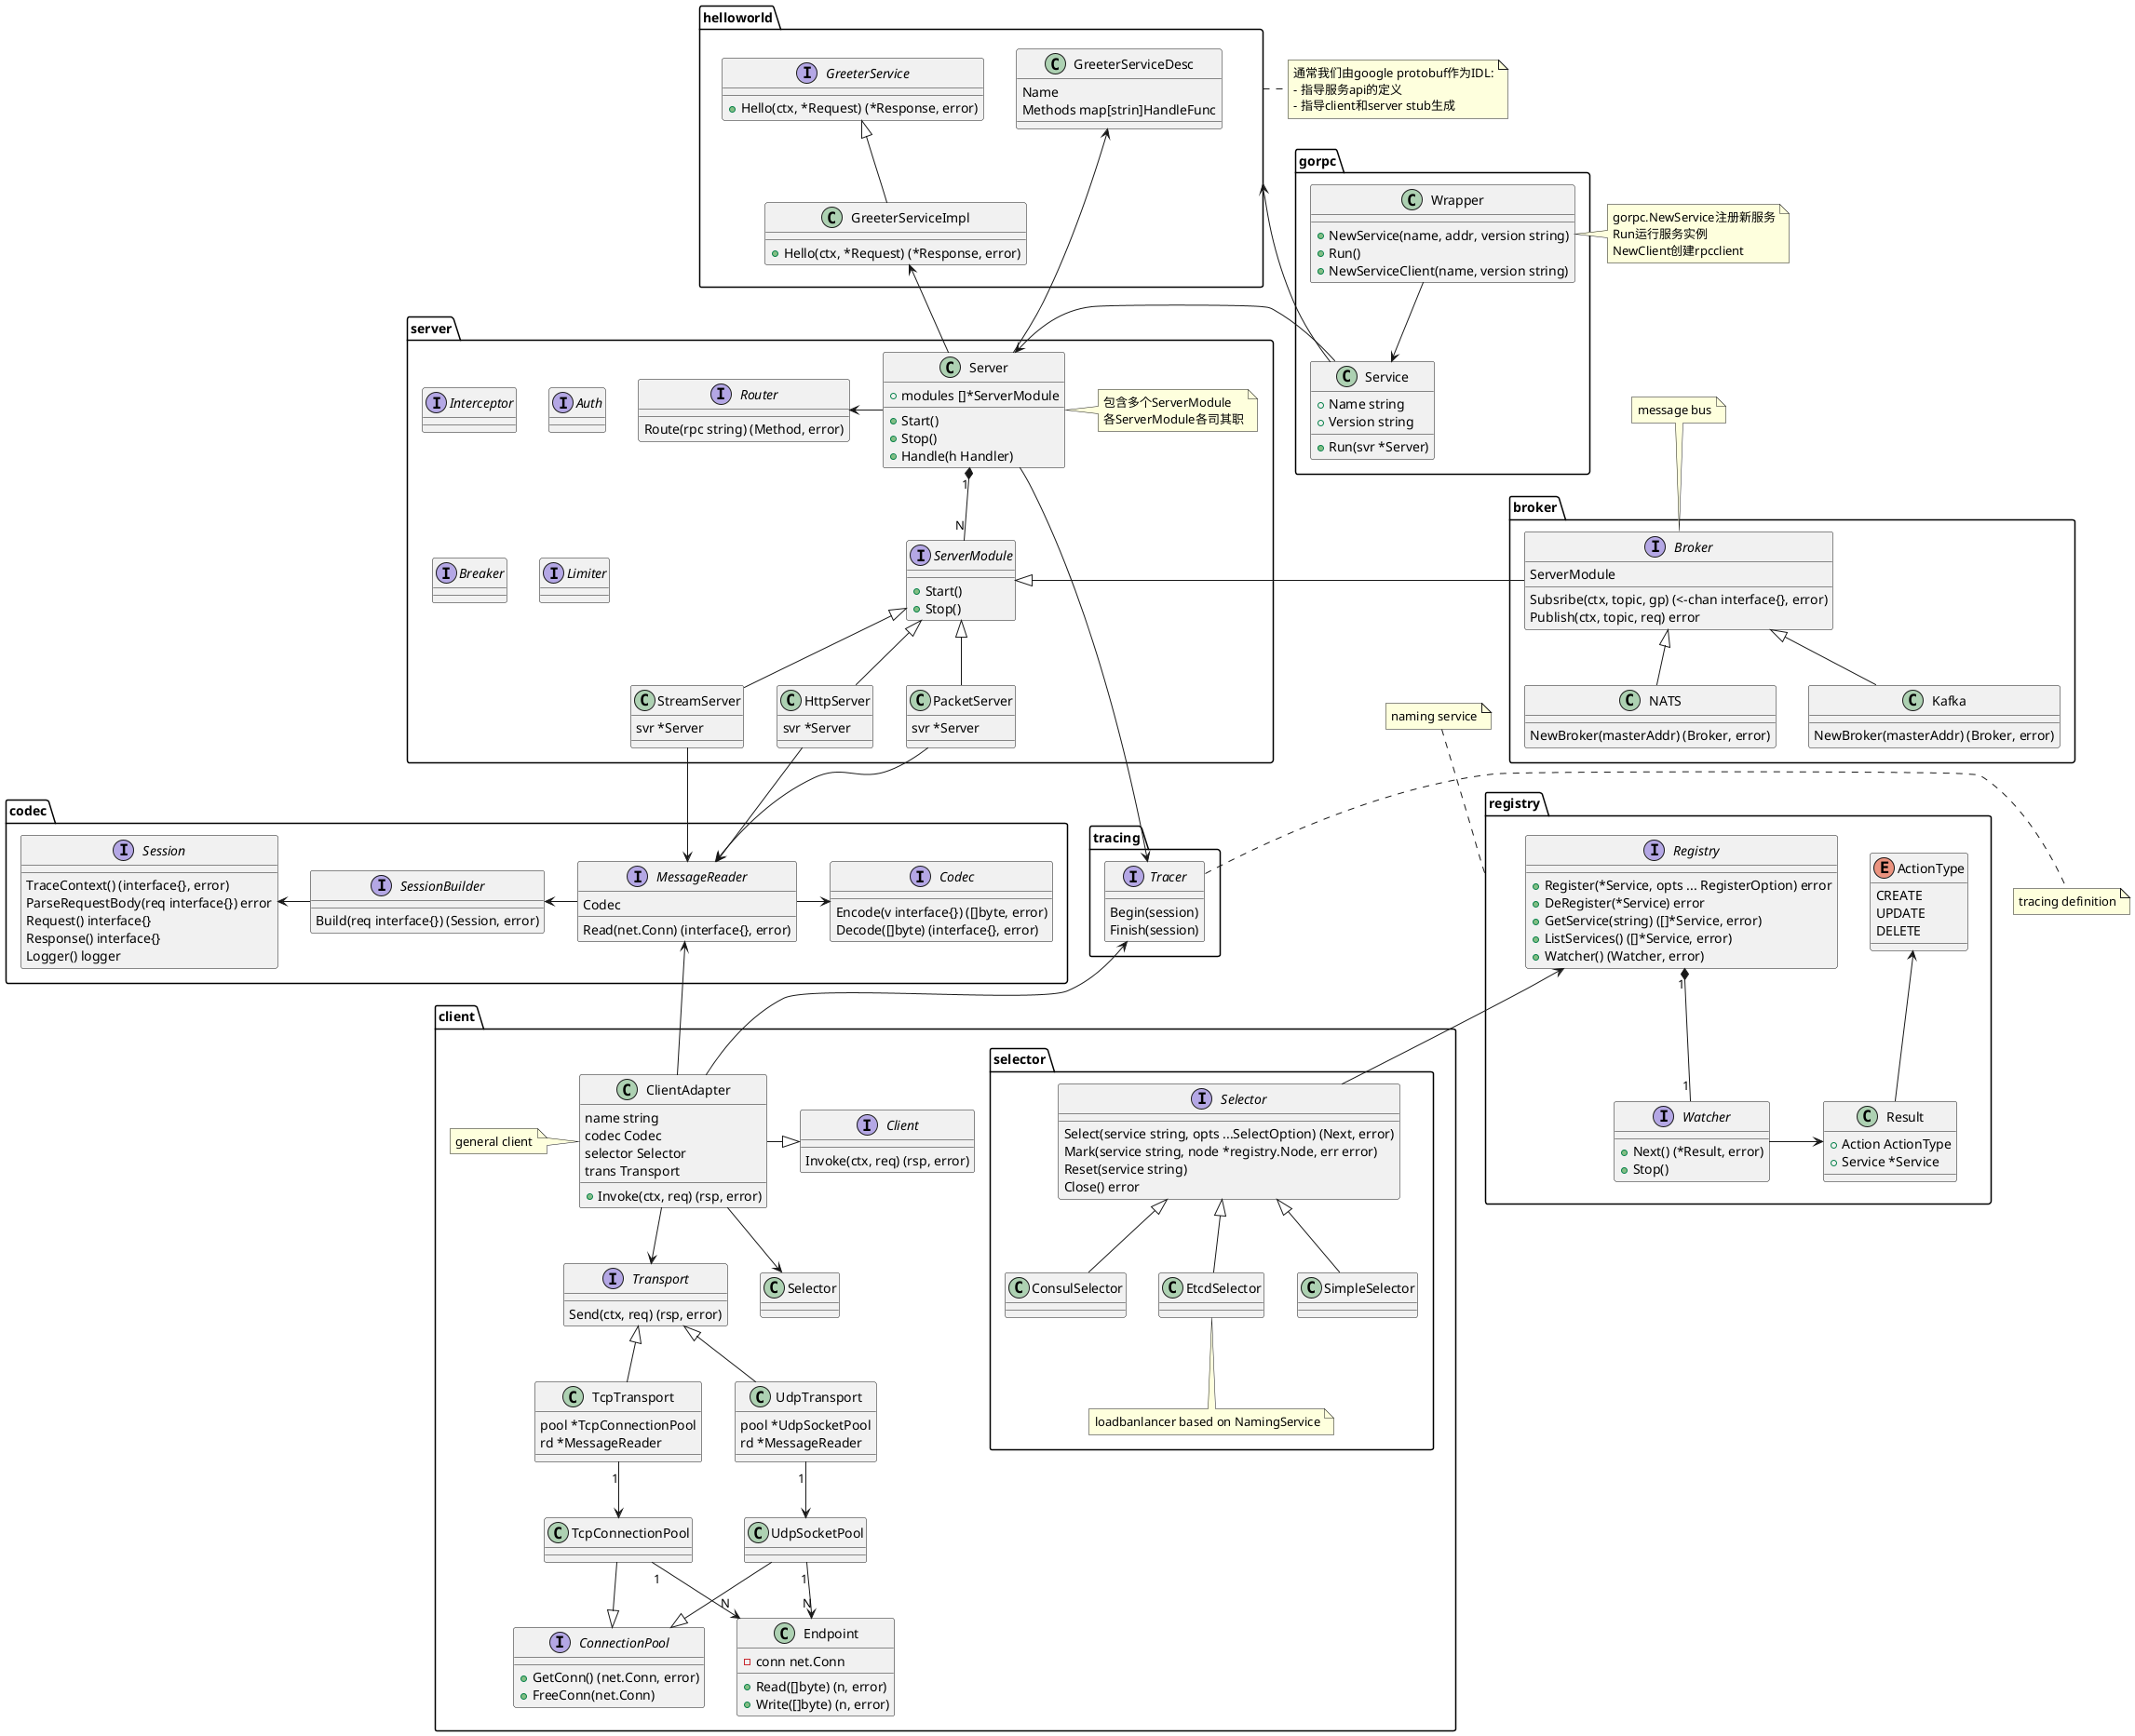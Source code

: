 @startuml

package "helloworld" {

    interface GreeterService {
        +Hello(ctx, *Request) (*Response, error)
    }

    class GreeterServiceImpl {
        +Hello(ctx, *Request) (*Response, error)
    }
    GreeterServiceImpl -up-|> GreeterService

    class GreeterServiceDesc {
        Name
        Methods map[strin]HandleFunc
    }
}
note right of helloworld
    通常我们由google protobuf作为IDL:
    - 指导服务api的定义
    - 指导client和server stub生成
end note


package "server" {

    class Server {
        +modules []*ServerModule
        +Start()
        +Stop()
        +Handle(h Handler)
    }

    interface ServerModule {
        +Start()
        +Stop()
    }

    Server "1" *-down- "N" ServerModule
    note right of Server
        包含多个ServerModule
        各ServerModule各司其职
    end note

    class PacketServer {
        svr *Server
    }
    PacketServer -up-|> ServerModule

    class StreamServer {
        svr *Server
    }
    StreamServer -up-|> ServerModule

    class HttpServer {
        svr *Server
    }
    HttpServer -up-|> ServerModule

    Server -up-> GreeterServiceImpl
    'note left of Handler : type GreeterService struct{} \nfunc (s *GreeterService) Hello(ctx, req) (rsp, error)

    Server -up-> GreeterServiceDesc

    interface Router {
        Route(rpc string) (Method, error)
    }
    Server -left-> Router

    interface Interceptor {
    }
    interface Auth {
    }
    interface Breaker {
    }
    interface Limiter {
    }

}

package "codec" {

    interface Session {
        TraceContext() (interface{}, error)
        ParseRequestBody(req interface{}) error
        Request() interface{}
        Response() interface{}
        Logger() logger
    }

    interface Codec {
        Encode(v interface{}) ([]byte, error)
        Decode([]byte) (interface{}, error)
    }

    interface MessageReader {
        Codec
        Read(net.Conn) (interface{}, error)
    }

    interface SessionBuilder {
    	Build(req interface{}) (Session, error)
    }

    MessageReader -right-> Codec
    MessageReader -left-> SessionBuilder
    SessionBuilder -left-> Session

    StreamServer -down-> MessageReader
    PacketServer -down-> MessageReader
    HttpServer -down-> MessageReader
}

package "registry" {
    interface Registry {
        +Register(*Service, opts ... RegisterOption) error
        +DeRegister(*Service) error
        +GetService(string) ([]*Service, error)
        +ListServices() ([]*Service, error)
        +Watcher() (Watcher, error)
    }
    Registry "1" *-down- "1" Watcher

    interface Watcher {
        +Next() (*Result, error)
        +Stop()
    }
    Watcher -right-> Result

    class Result {
        +Action ActionType
        +Service *Service
    }
    enum ActionType {
        CREATE
        UPDATE
        DELETE
    }
    Result -up-> ActionType
}
note top of registry
naming service
end note

package "client" {

    interface Client {
        Invoke(ctx, req) (rsp, error)
    }

    interface Transport {
        Send(ctx, req) (rsp, error)
    }
    class TcpTransport {
        pool *TcpConnectionPool
        rd *MessageReader
    }
    TcpTransport "1" --> "TcpConnectionPool"
    TcpTransport -up-|> Transport

    class UdpTransport {
        pool *UdpSocketPool
        rd *MessageReader
    }
    UdpTransport "1" --> "UdpSocketPool"
    UdpTransport -up-|> Transport


    interface ConnectionPool {
        +GetConn() (net.Conn, error)
        +FreeConn(net.Conn)
    }
    TcpConnectionPool --|> ConnectionPool
    UdpSocketPool --|> ConnectionPool

    TcpConnectionPool "1" --> "N" Endpoint
    UdpSocketPool "1" --> "N" Endpoint

    class Endpoint {
        -conn net.Conn
        +Read([]byte) (n, error)
        +Write([]byte) (n, error)
    }

    class ClientAdapter {
        name string
        codec Codec
        selector Selector
        trans Transport
        +Invoke(ctx, req) (rsp, error)
    }
    note left: general client

    ClientAdapter -right-|> Client
    ClientAdapter -up-> MessageReader
    ClientAdapter --> Transport
    ClientAdapter --> Selector

    package "selector" {
        interface Selector {
	        Select(service string, opts ...SelectOption) (Next, error)
	        Mark(service string, node *registry.Node, err error)
	        Reset(service string)
	        Close() error
        }

        SimpleSelector -up-|> Selector
        ConsulSelector -up-|> Selector
        EtcdSelector -up-|> Selector
        Selector -up-> Registry
        note bottom of EtcdSelector
            loadbanlancer based on NamingService
        end note

    }
}

package "gorpc" {
    class Wrapper {
        +NewService(name, addr, version string)
        +Run()
        +NewServiceClient(name, version string)
    }
    Wrapper --> Service

    class Service {
        +Name string
        +Version string
        +Run(svr *Server)
    }

    Service -left-> helloworld
    Service -left-> Server
}
note left of Wrapper
    gorpc.NewService注册新服务
    Run运行服务实例
    NewClient创建rpcclient
end note

package "broker" {
    interface Broker {
        ServerModule
        Subsribe(ctx, topic, gp) (<-chan interface{}, error)
        Publish(ctx, topic, req) error
    }
    Broker -right-|> ServerModule

    class NATS {
        NewBroker(masterAddr) (Broker, error)
    }
    NATS -up-|> Broker

    class Kafka {
        NewBroker(masterAddr) (Broker, error)
    }
    Kafka -up-|> Broker
}
note top of Broker
message bus
end note

package "tracing" {
    interface Tracer {
        Begin(session)
        Finish(session)
    }

    Server -right-> Tracer
    ClientAdapter -up-> Tracer
}
note right: tracing definition

@enduml